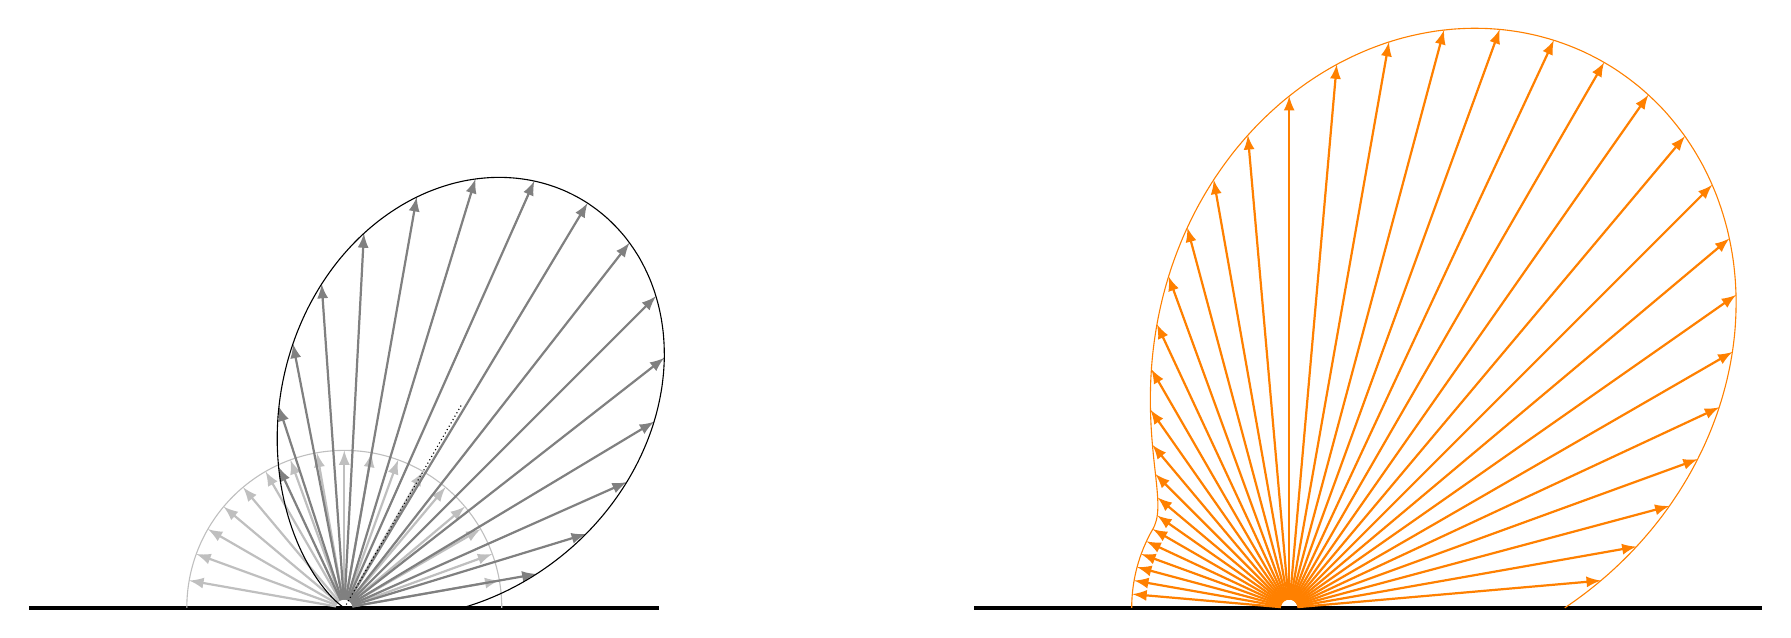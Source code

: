 ﻿\begin{tikzpicture}[scale=2]

\def\mytheta{30};


\begin{scope}
\draw[very thick] (-2,0) -- (2,0);

\draw[thin,lightgray] (1,0) arc (0:180:1);

\foreach\a in {10,20,...,170}{
  \draw[->,>=latex, shorten <= 3pt, thick, lightgray] (0,0) -- (\a:1);
}

\foreach\a in {-50,-43,...,60}{
  \draw[->,>=latex, shorten <= 3pt, thick, gray] (0,0) -- ({90-\mytheta + \a}:{3*cos(\a)^2});
}

  \draw[domain=-60:90,samples=100,smooth,variable=\a] plot ({90-\mytheta + \a}:{3*cos(\a)^2});

\draw[densely dotted] (0,0) -- (90-\mytheta:1.5);
\end{scope}

\begin{scope}[xshift=6cm]
\draw[very thick] (-2,0) -- (3,0);


\foreach\a in {-55,-50,...,90}{
  \draw[->,>=latex, shorten <= 3pt, thick, orange] (0,0) -- ({90-\mytheta + \a}:{1+3*cos(\a)^2});
}

\foreach\a in {155,160,165,170,175}{
  \draw[->,>=latex, shorten <= 3pt, thick, orange] (0,0) -- (\a:1);
}

  \draw[orange,domain=-60:90,samples=100,smooth,variable=\a] plot ({90-\mytheta + \a}:{1+3*cos(\a)^2});


\draw[orange] (-1,0) arc (180:150:1);

%\draw[densely dotted] (0,0) -- (90-\mytheta:1.5);
\end{scope}

\end{tikzpicture}
